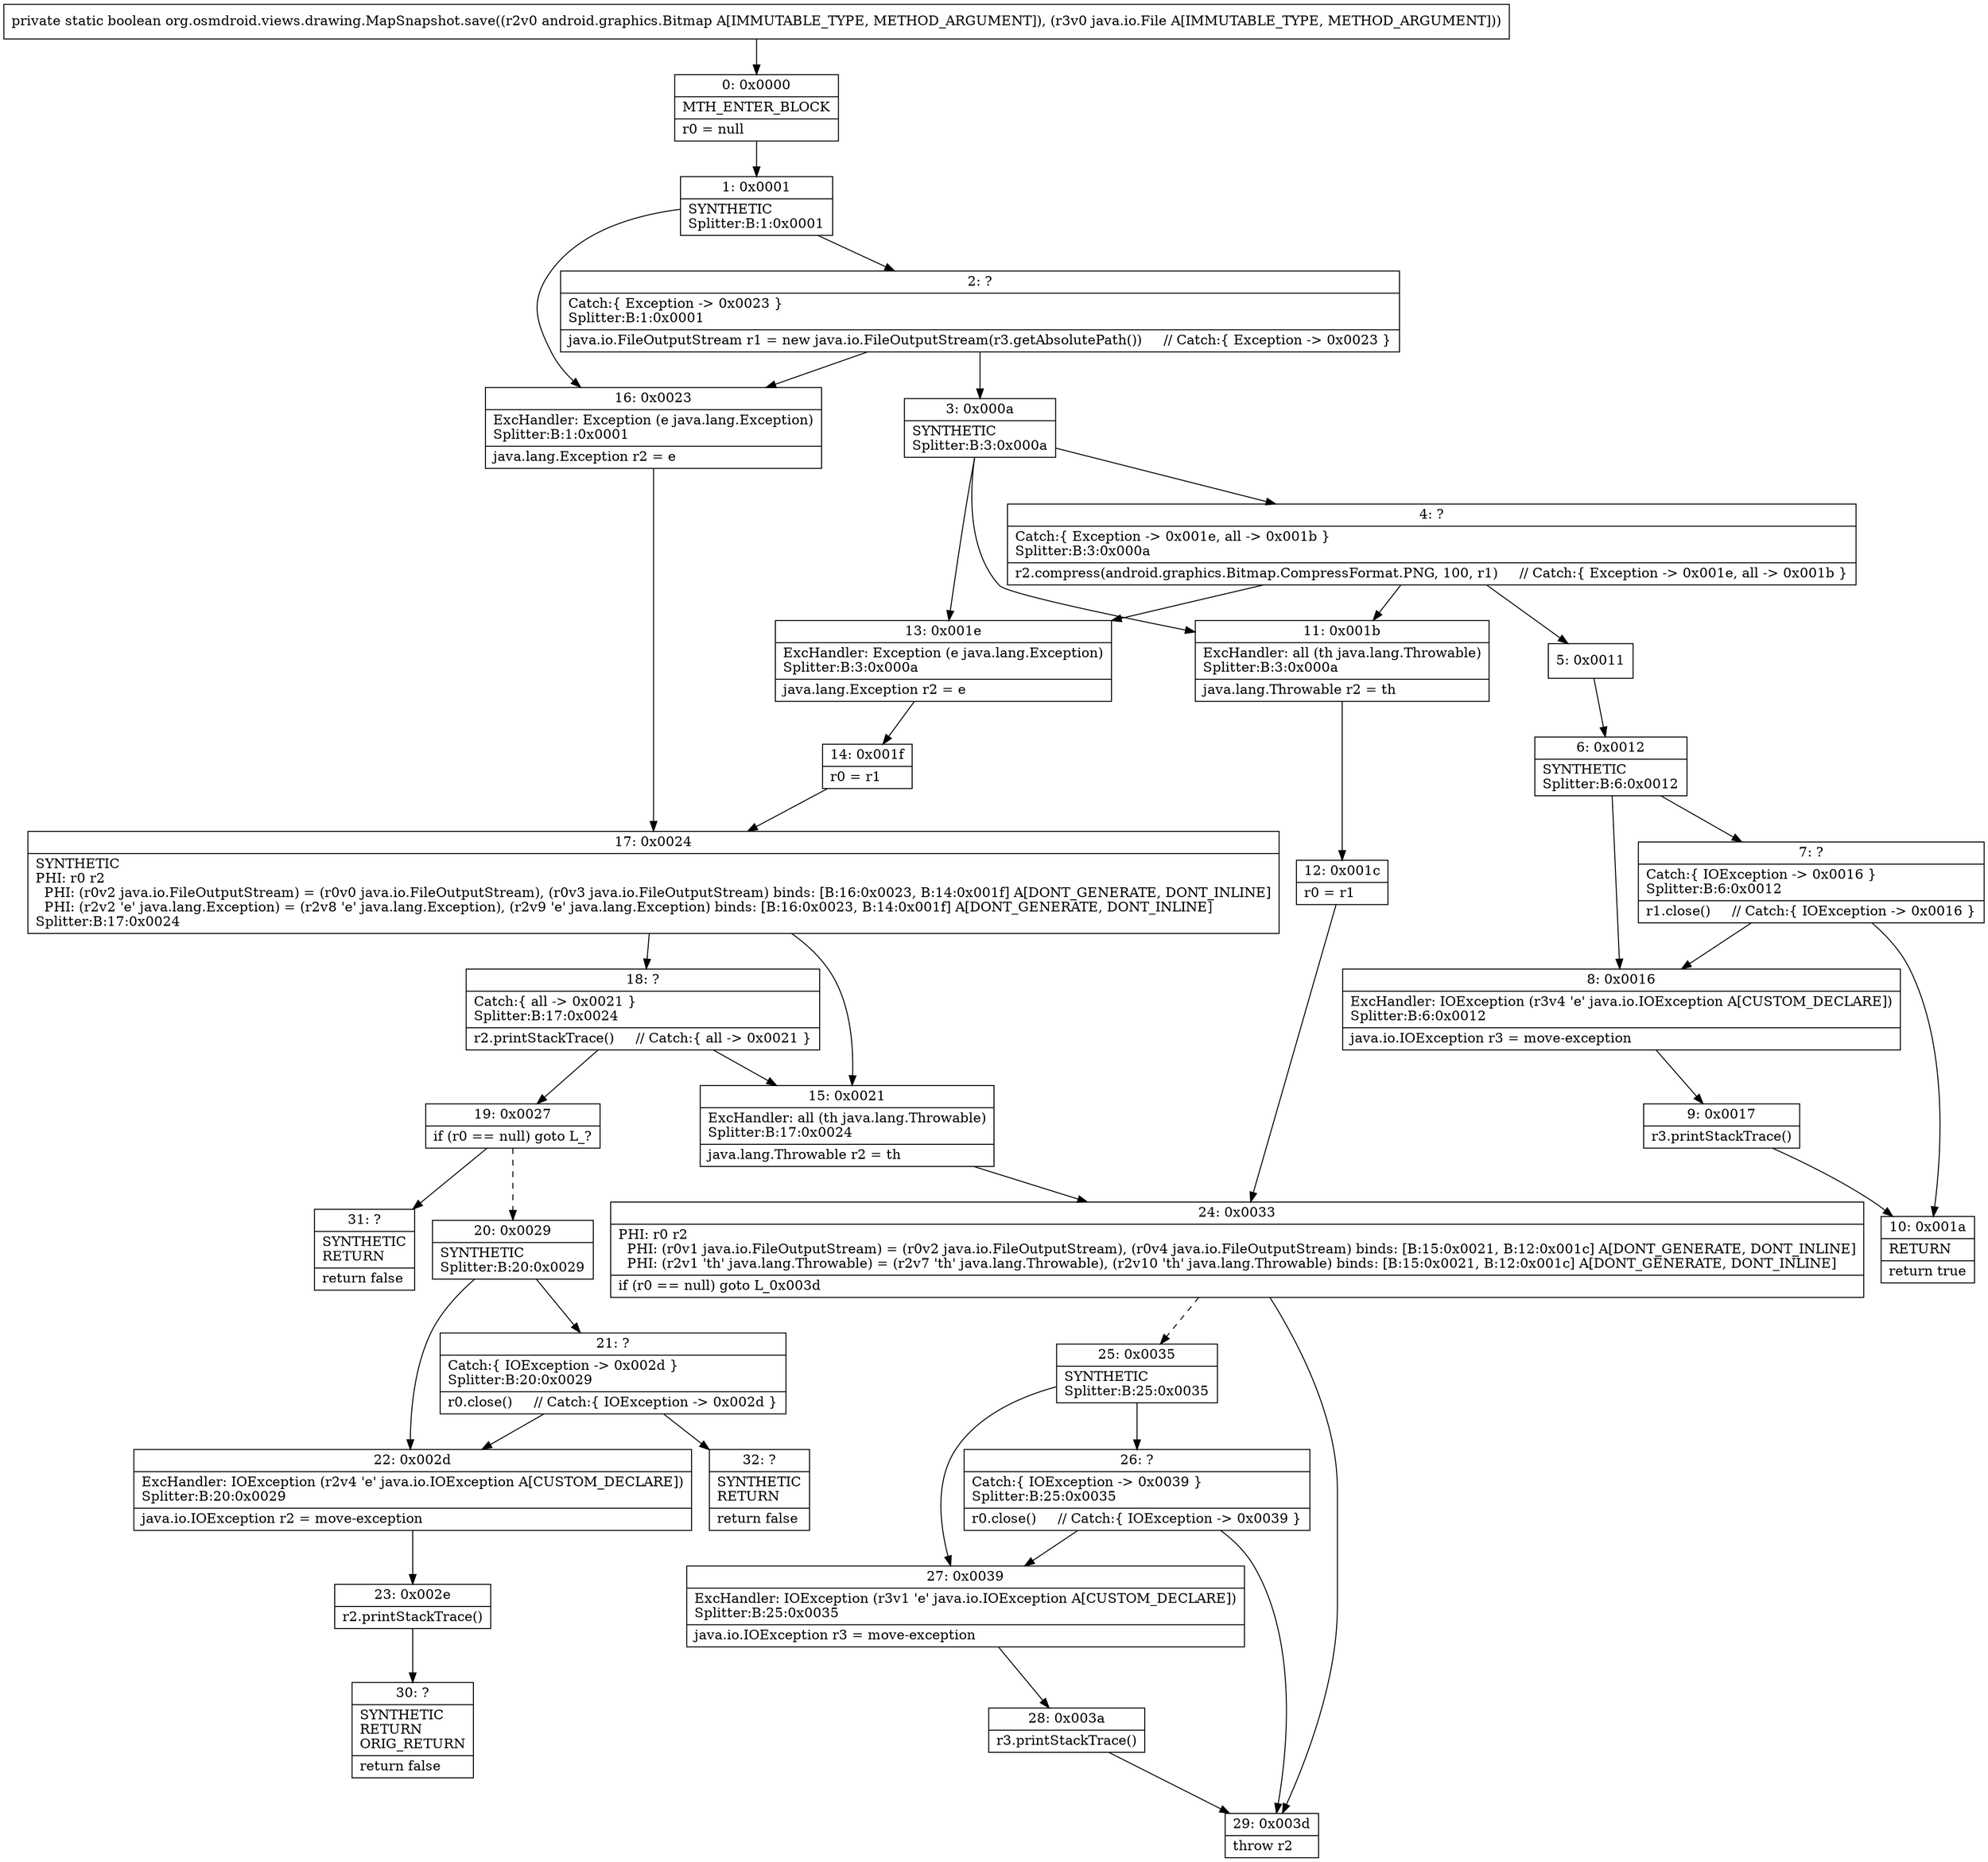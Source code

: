 digraph "CFG fororg.osmdroid.views.drawing.MapSnapshot.save(Landroid\/graphics\/Bitmap;Ljava\/io\/File;)Z" {
Node_0 [shape=record,label="{0\:\ 0x0000|MTH_ENTER_BLOCK\l|r0 = null\l}"];
Node_1 [shape=record,label="{1\:\ 0x0001|SYNTHETIC\lSplitter:B:1:0x0001\l}"];
Node_2 [shape=record,label="{2\:\ ?|Catch:\{ Exception \-\> 0x0023 \}\lSplitter:B:1:0x0001\l|java.io.FileOutputStream r1 = new java.io.FileOutputStream(r3.getAbsolutePath())     \/\/ Catch:\{ Exception \-\> 0x0023 \}\l}"];
Node_3 [shape=record,label="{3\:\ 0x000a|SYNTHETIC\lSplitter:B:3:0x000a\l}"];
Node_4 [shape=record,label="{4\:\ ?|Catch:\{ Exception \-\> 0x001e, all \-\> 0x001b \}\lSplitter:B:3:0x000a\l|r2.compress(android.graphics.Bitmap.CompressFormat.PNG, 100, r1)     \/\/ Catch:\{ Exception \-\> 0x001e, all \-\> 0x001b \}\l}"];
Node_5 [shape=record,label="{5\:\ 0x0011}"];
Node_6 [shape=record,label="{6\:\ 0x0012|SYNTHETIC\lSplitter:B:6:0x0012\l}"];
Node_7 [shape=record,label="{7\:\ ?|Catch:\{ IOException \-\> 0x0016 \}\lSplitter:B:6:0x0012\l|r1.close()     \/\/ Catch:\{ IOException \-\> 0x0016 \}\l}"];
Node_8 [shape=record,label="{8\:\ 0x0016|ExcHandler: IOException (r3v4 'e' java.io.IOException A[CUSTOM_DECLARE])\lSplitter:B:6:0x0012\l|java.io.IOException r3 = move\-exception\l}"];
Node_9 [shape=record,label="{9\:\ 0x0017|r3.printStackTrace()\l}"];
Node_10 [shape=record,label="{10\:\ 0x001a|RETURN\l|return true\l}"];
Node_11 [shape=record,label="{11\:\ 0x001b|ExcHandler: all (th java.lang.Throwable)\lSplitter:B:3:0x000a\l|java.lang.Throwable r2 = th\l}"];
Node_12 [shape=record,label="{12\:\ 0x001c|r0 = r1\l}"];
Node_13 [shape=record,label="{13\:\ 0x001e|ExcHandler: Exception (e java.lang.Exception)\lSplitter:B:3:0x000a\l|java.lang.Exception r2 = e\l}"];
Node_14 [shape=record,label="{14\:\ 0x001f|r0 = r1\l}"];
Node_15 [shape=record,label="{15\:\ 0x0021|ExcHandler: all (th java.lang.Throwable)\lSplitter:B:17:0x0024\l|java.lang.Throwable r2 = th\l}"];
Node_16 [shape=record,label="{16\:\ 0x0023|ExcHandler: Exception (e java.lang.Exception)\lSplitter:B:1:0x0001\l|java.lang.Exception r2 = e\l}"];
Node_17 [shape=record,label="{17\:\ 0x0024|SYNTHETIC\lPHI: r0 r2 \l  PHI: (r0v2 java.io.FileOutputStream) = (r0v0 java.io.FileOutputStream), (r0v3 java.io.FileOutputStream) binds: [B:16:0x0023, B:14:0x001f] A[DONT_GENERATE, DONT_INLINE]\l  PHI: (r2v2 'e' java.lang.Exception) = (r2v8 'e' java.lang.Exception), (r2v9 'e' java.lang.Exception) binds: [B:16:0x0023, B:14:0x001f] A[DONT_GENERATE, DONT_INLINE]\lSplitter:B:17:0x0024\l}"];
Node_18 [shape=record,label="{18\:\ ?|Catch:\{ all \-\> 0x0021 \}\lSplitter:B:17:0x0024\l|r2.printStackTrace()     \/\/ Catch:\{ all \-\> 0x0021 \}\l}"];
Node_19 [shape=record,label="{19\:\ 0x0027|if (r0 == null) goto L_?\l}"];
Node_20 [shape=record,label="{20\:\ 0x0029|SYNTHETIC\lSplitter:B:20:0x0029\l}"];
Node_21 [shape=record,label="{21\:\ ?|Catch:\{ IOException \-\> 0x002d \}\lSplitter:B:20:0x0029\l|r0.close()     \/\/ Catch:\{ IOException \-\> 0x002d \}\l}"];
Node_22 [shape=record,label="{22\:\ 0x002d|ExcHandler: IOException (r2v4 'e' java.io.IOException A[CUSTOM_DECLARE])\lSplitter:B:20:0x0029\l|java.io.IOException r2 = move\-exception\l}"];
Node_23 [shape=record,label="{23\:\ 0x002e|r2.printStackTrace()\l}"];
Node_24 [shape=record,label="{24\:\ 0x0033|PHI: r0 r2 \l  PHI: (r0v1 java.io.FileOutputStream) = (r0v2 java.io.FileOutputStream), (r0v4 java.io.FileOutputStream) binds: [B:15:0x0021, B:12:0x001c] A[DONT_GENERATE, DONT_INLINE]\l  PHI: (r2v1 'th' java.lang.Throwable) = (r2v7 'th' java.lang.Throwable), (r2v10 'th' java.lang.Throwable) binds: [B:15:0x0021, B:12:0x001c] A[DONT_GENERATE, DONT_INLINE]\l|if (r0 == null) goto L_0x003d\l}"];
Node_25 [shape=record,label="{25\:\ 0x0035|SYNTHETIC\lSplitter:B:25:0x0035\l}"];
Node_26 [shape=record,label="{26\:\ ?|Catch:\{ IOException \-\> 0x0039 \}\lSplitter:B:25:0x0035\l|r0.close()     \/\/ Catch:\{ IOException \-\> 0x0039 \}\l}"];
Node_27 [shape=record,label="{27\:\ 0x0039|ExcHandler: IOException (r3v1 'e' java.io.IOException A[CUSTOM_DECLARE])\lSplitter:B:25:0x0035\l|java.io.IOException r3 = move\-exception\l}"];
Node_28 [shape=record,label="{28\:\ 0x003a|r3.printStackTrace()\l}"];
Node_29 [shape=record,label="{29\:\ 0x003d|throw r2\l}"];
Node_30 [shape=record,label="{30\:\ ?|SYNTHETIC\lRETURN\lORIG_RETURN\l|return false\l}"];
Node_31 [shape=record,label="{31\:\ ?|SYNTHETIC\lRETURN\l|return false\l}"];
Node_32 [shape=record,label="{32\:\ ?|SYNTHETIC\lRETURN\l|return false\l}"];
MethodNode[shape=record,label="{private static boolean org.osmdroid.views.drawing.MapSnapshot.save((r2v0 android.graphics.Bitmap A[IMMUTABLE_TYPE, METHOD_ARGUMENT]), (r3v0 java.io.File A[IMMUTABLE_TYPE, METHOD_ARGUMENT])) }"];
MethodNode -> Node_0;
Node_0 -> Node_1;
Node_1 -> Node_2;
Node_1 -> Node_16;
Node_2 -> Node_3;
Node_2 -> Node_16;
Node_3 -> Node_4;
Node_3 -> Node_13;
Node_3 -> Node_11;
Node_4 -> Node_5;
Node_4 -> Node_13;
Node_4 -> Node_11;
Node_5 -> Node_6;
Node_6 -> Node_7;
Node_6 -> Node_8;
Node_7 -> Node_8;
Node_7 -> Node_10;
Node_8 -> Node_9;
Node_9 -> Node_10;
Node_11 -> Node_12;
Node_12 -> Node_24;
Node_13 -> Node_14;
Node_14 -> Node_17;
Node_15 -> Node_24;
Node_16 -> Node_17;
Node_17 -> Node_18;
Node_17 -> Node_15;
Node_18 -> Node_19;
Node_18 -> Node_15;
Node_19 -> Node_20[style=dashed];
Node_19 -> Node_31;
Node_20 -> Node_21;
Node_20 -> Node_22;
Node_21 -> Node_22;
Node_21 -> Node_32;
Node_22 -> Node_23;
Node_23 -> Node_30;
Node_24 -> Node_25[style=dashed];
Node_24 -> Node_29;
Node_25 -> Node_26;
Node_25 -> Node_27;
Node_26 -> Node_27;
Node_26 -> Node_29;
Node_27 -> Node_28;
Node_28 -> Node_29;
}

